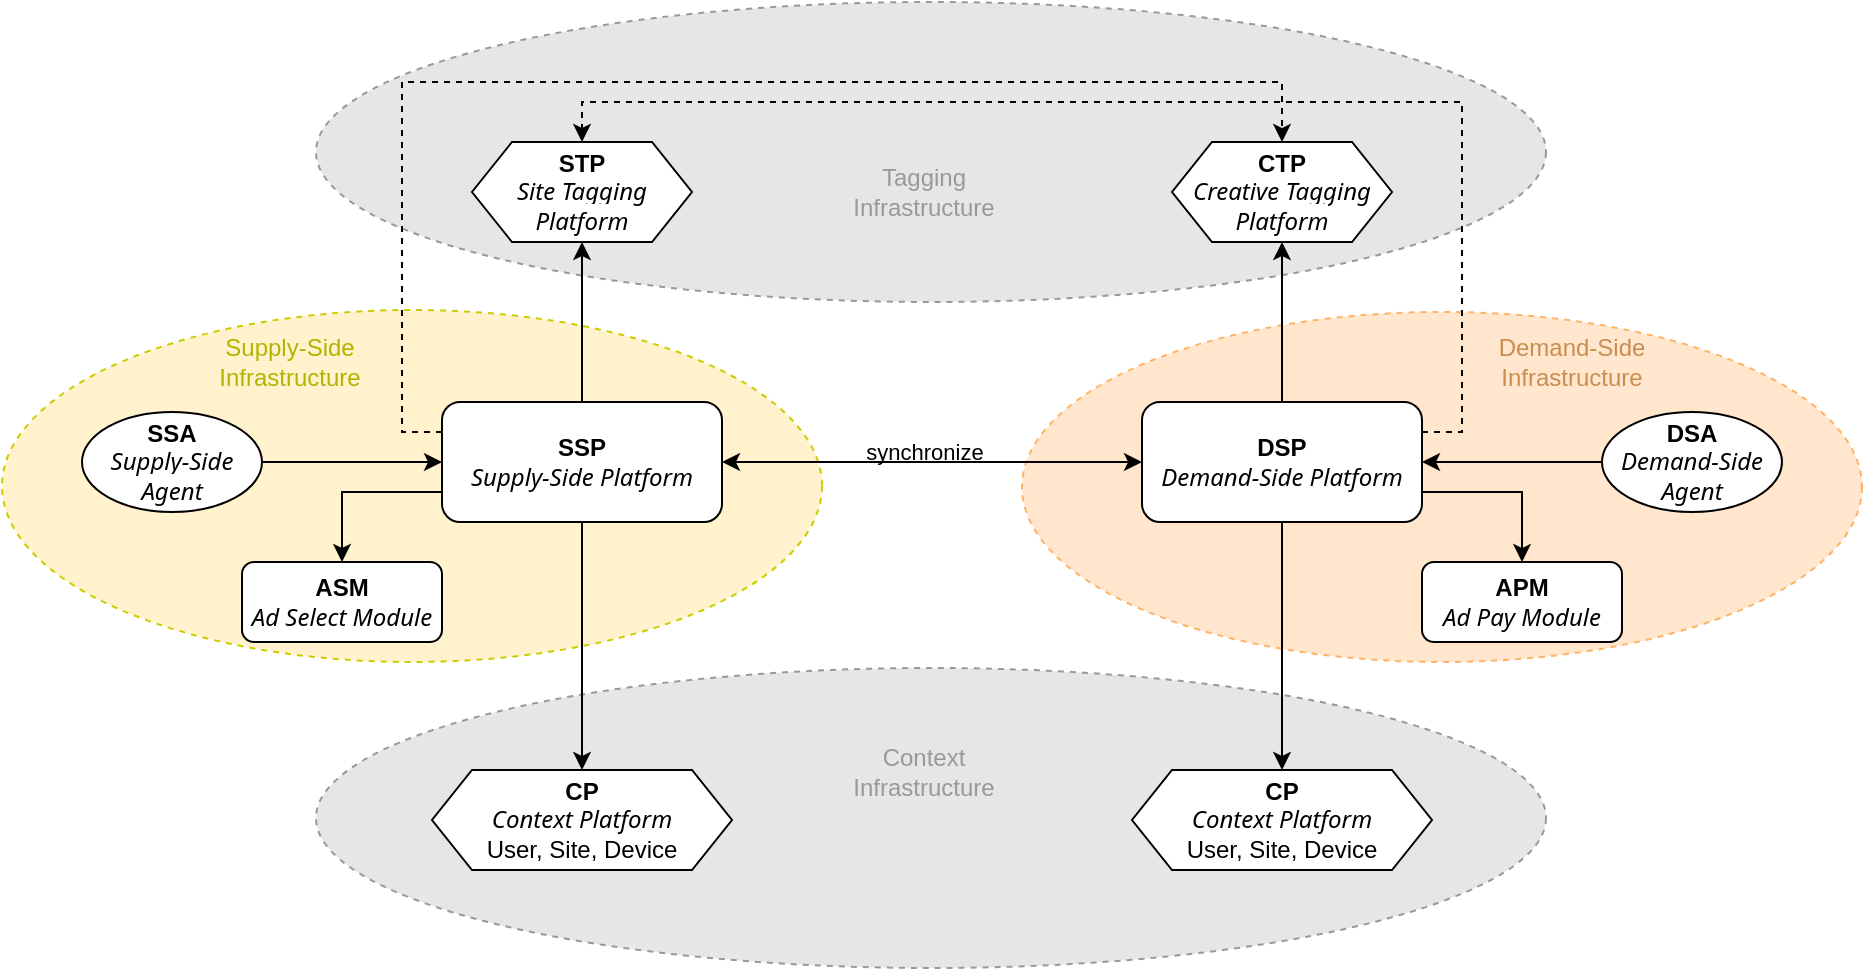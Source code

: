 <mxfile version="20.8.10" type="device"><diagram id="jn7hWb-1jvPDCO8oH757" name="Page-1"><mxGraphModel dx="989" dy="665" grid="1" gridSize="10" guides="1" tooltips="1" connect="1" arrows="1" fold="1" page="1" pageScale="1" pageWidth="1169" pageHeight="827" math="0" shadow="0"><root><mxCell id="0"/><mxCell id="1" parent="0"/><mxCell id="UW8ppSqbyXw56n3Y4dqZ-31" value="" style="ellipse;whiteSpace=wrap;html=1;fontColor=#333333;fillColor=#E6E6E6;strokeColor=#999999;dashed=1;" parent="1" vertex="1"><mxGeometry x="267" y="453" width="615" height="150" as="geometry"/></mxCell><mxCell id="UW8ppSqbyXw56n3Y4dqZ-30" value="" style="ellipse;whiteSpace=wrap;html=1;fontColor=#333333;fillColor=#E6E6E6;strokeColor=#999999;dashed=1;" parent="1" vertex="1"><mxGeometry x="267" y="120" width="615" height="150" as="geometry"/></mxCell><mxCell id="UW8ppSqbyXw56n3Y4dqZ-29" value="" style="ellipse;whiteSpace=wrap;html=1;fillColor=#ffe6cc;strokeColor=#FFB366;dashed=1;" parent="1" vertex="1"><mxGeometry x="620" y="275" width="420" height="175" as="geometry"/></mxCell><mxCell id="UW8ppSqbyXw56n3Y4dqZ-28" value="" style="ellipse;whiteSpace=wrap;html=1;fillColor=#fff2cc;strokeColor=#CCCC00;dashed=1;" parent="1" vertex="1"><mxGeometry x="110" y="274" width="410" height="176" as="geometry"/></mxCell><mxCell id="UW8ppSqbyXw56n3Y4dqZ-15" style="edgeStyle=orthogonalEdgeStyle;rounded=0;orthogonalLoop=1;jettySize=auto;html=1;entryX=0.5;entryY=1;entryDx=0;entryDy=0;" parent="1" source="UW8ppSqbyXw56n3Y4dqZ-1" target="UW8ppSqbyXw56n3Y4dqZ-4" edge="1"><mxGeometry relative="1" as="geometry"/></mxCell><mxCell id="UW8ppSqbyXw56n3Y4dqZ-18" style="edgeStyle=orthogonalEdgeStyle;rounded=0;orthogonalLoop=1;jettySize=auto;html=1;entryX=1;entryY=0.5;entryDx=0;entryDy=0;startArrow=classic;startFill=1;endArrow=none;endFill=0;" parent="1" source="UW8ppSqbyXw56n3Y4dqZ-1" target="UW8ppSqbyXw56n3Y4dqZ-6" edge="1"><mxGeometry relative="1" as="geometry"/></mxCell><mxCell id="UW8ppSqbyXw56n3Y4dqZ-22" style="edgeStyle=orthogonalEdgeStyle;rounded=0;orthogonalLoop=1;jettySize=auto;html=1;exitX=0;exitY=0.25;exitDx=0;exitDy=0;entryX=0.5;entryY=0;entryDx=0;entryDy=0;dashed=1;labelBackgroundColor=none;" parent="1" source="UW8ppSqbyXw56n3Y4dqZ-1" target="UW8ppSqbyXw56n3Y4dqZ-3" edge="1"><mxGeometry relative="1" as="geometry"><Array as="points"><mxPoint x="310" y="335"/><mxPoint x="310" y="160"/><mxPoint x="750" y="160"/></Array></mxGeometry></mxCell><mxCell id="njfDH5lzjeAfx0mGwy8I-3" style="edgeStyle=orthogonalEdgeStyle;rounded=0;orthogonalLoop=1;jettySize=auto;html=1;entryX=0.5;entryY=0;entryDx=0;entryDy=0;exitX=0;exitY=0.75;exitDx=0;exitDy=0;" parent="1" source="UW8ppSqbyXw56n3Y4dqZ-1" target="UW8ppSqbyXw56n3Y4dqZ-26" edge="1"><mxGeometry relative="1" as="geometry"><Array as="points"><mxPoint x="280" y="365"/></Array></mxGeometry></mxCell><mxCell id="njfDH5lzjeAfx0mGwy8I-16" style="edgeStyle=orthogonalEdgeStyle;rounded=0;orthogonalLoop=1;jettySize=auto;html=1;" parent="1" source="UW8ppSqbyXw56n3Y4dqZ-1" target="7m5zYhke_c38A_Lj1ryV-2" edge="1"><mxGeometry relative="1" as="geometry"><mxPoint x="400" y="490" as="targetPoint"/></mxGeometry></mxCell><mxCell id="UW8ppSqbyXw56n3Y4dqZ-1" value="&lt;b&gt;SSP&lt;/b&gt;&lt;br&gt;&lt;em style=&quot;font-family: &amp;quot;HCo Gotham&amp;quot;, system-ui, -apple-system, &amp;quot;Segoe UI&amp;quot;, Roboto, &amp;quot;Helvetica Neue&amp;quot;, Arial, &amp;quot;Noto Sans&amp;quot;, &amp;quot;Liberation Sans&amp;quot;, sans-serif, &amp;quot;Apple Color Emoji&amp;quot;, &amp;quot;Segoe UI Emoji&amp;quot;, &amp;quot;Segoe UI Symbol&amp;quot;, &amp;quot;Noto Color Emoji&amp;quot;; text-align: start; background-color: rgb(255, 255, 255);&quot;&gt;&lt;font style=&quot;font-size: 12px;&quot;&gt;Supply-Side Platform&lt;/font&gt;&lt;/em&gt;" style="rounded=1;whiteSpace=wrap;html=1;" parent="1" vertex="1"><mxGeometry x="330" y="320" width="140" height="60" as="geometry"/></mxCell><mxCell id="UW8ppSqbyXw56n3Y4dqZ-12" value="synchronize" style="edgeStyle=orthogonalEdgeStyle;rounded=0;orthogonalLoop=1;jettySize=auto;html=1;exitX=0;exitY=0.5;exitDx=0;exitDy=0;entryX=1;entryY=0.5;entryDx=0;entryDy=0;labelBackgroundColor=none;startArrow=classic;startFill=1;" parent="1" source="UW8ppSqbyXw56n3Y4dqZ-2" target="UW8ppSqbyXw56n3Y4dqZ-1" edge="1"><mxGeometry x="0.043" y="-5" relative="1" as="geometry"><mxPoint as="offset"/></mxGeometry></mxCell><mxCell id="UW8ppSqbyXw56n3Y4dqZ-14" style="edgeStyle=orthogonalEdgeStyle;rounded=0;orthogonalLoop=1;jettySize=auto;html=1;entryX=0.5;entryY=1;entryDx=0;entryDy=0;" parent="1" source="UW8ppSqbyXw56n3Y4dqZ-2" target="UW8ppSqbyXw56n3Y4dqZ-3" edge="1"><mxGeometry relative="1" as="geometry"/></mxCell><mxCell id="UW8ppSqbyXw56n3Y4dqZ-21" style="edgeStyle=orthogonalEdgeStyle;rounded=0;orthogonalLoop=1;jettySize=auto;html=1;exitX=1;exitY=0.25;exitDx=0;exitDy=0;entryX=0.5;entryY=0;entryDx=0;entryDy=0;dashed=1;labelBackgroundColor=none;" parent="1" source="UW8ppSqbyXw56n3Y4dqZ-2" target="UW8ppSqbyXw56n3Y4dqZ-4" edge="1"><mxGeometry relative="1" as="geometry"/></mxCell><mxCell id="njfDH5lzjeAfx0mGwy8I-4" style="edgeStyle=orthogonalEdgeStyle;rounded=0;orthogonalLoop=1;jettySize=auto;html=1;exitX=1;exitY=0.75;exitDx=0;exitDy=0;" parent="1" source="UW8ppSqbyXw56n3Y4dqZ-2" target="UW8ppSqbyXw56n3Y4dqZ-27" edge="1"><mxGeometry relative="1" as="geometry"/></mxCell><mxCell id="njfDH5lzjeAfx0mGwy8I-10" style="edgeStyle=orthogonalEdgeStyle;rounded=0;orthogonalLoop=1;jettySize=auto;html=1;" parent="1" source="UW8ppSqbyXw56n3Y4dqZ-2" target="7m5zYhke_c38A_Lj1ryV-3" edge="1"><mxGeometry relative="1" as="geometry"><mxPoint x="750.0" y="490" as="targetPoint"/></mxGeometry></mxCell><mxCell id="UW8ppSqbyXw56n3Y4dqZ-2" value="&lt;b&gt;DSP&lt;/b&gt;&lt;br&gt;&lt;em style=&quot;border-color: var(--border-color); font-family: &amp;quot;HCo Gotham&amp;quot;, system-ui, -apple-system, &amp;quot;Segoe UI&amp;quot;, Roboto, &amp;quot;Helvetica Neue&amp;quot;, Arial, &amp;quot;Noto Sans&amp;quot;, &amp;quot;Liberation Sans&amp;quot;, sans-serif, &amp;quot;Apple Color Emoji&amp;quot;, &amp;quot;Segoe UI Emoji&amp;quot;, &amp;quot;Segoe UI Symbol&amp;quot;, &amp;quot;Noto Color Emoji&amp;quot;; text-align: start; background-color: rgb(255, 255, 255);&quot;&gt;&lt;font style=&quot;border-color: var(--border-color);&quot;&gt;Demand-Side Platform&lt;/font&gt;&lt;/em&gt;" style="rounded=1;whiteSpace=wrap;html=1;" parent="1" vertex="1"><mxGeometry x="680" y="320" width="140" height="60" as="geometry"/></mxCell><mxCell id="UW8ppSqbyXw56n3Y4dqZ-3" value="&lt;b&gt;CTP&lt;br&gt;&lt;/b&gt;&lt;em style=&quot;font-family: &amp;quot;HCo Gotham&amp;quot;, system-ui, -apple-system, &amp;quot;Segoe UI&amp;quot;, Roboto, &amp;quot;Helvetica Neue&amp;quot;, Arial, &amp;quot;Noto Sans&amp;quot;, &amp;quot;Liberation Sans&amp;quot;, sans-serif, &amp;quot;Apple Color Emoji&amp;quot;, &amp;quot;Segoe UI Emoji&amp;quot;, &amp;quot;Segoe UI Symbol&amp;quot;, &amp;quot;Noto Color Emoji&amp;quot;; text-align: start; background-color: rgb(255, 255, 255);&quot;&gt;&lt;font style=&quot;font-size: 12px;&quot;&gt;Creative Tagging Platform&lt;/font&gt;&lt;/em&gt;&lt;b&gt;&lt;br&gt;&lt;/b&gt;" style="shape=hexagon;perimeter=hexagonPerimeter2;whiteSpace=wrap;html=1;fixedSize=1;" parent="1" vertex="1"><mxGeometry x="695" y="190" width="110" height="50" as="geometry"/></mxCell><mxCell id="UW8ppSqbyXw56n3Y4dqZ-4" value="&lt;b&gt;STP&lt;/b&gt;&lt;br&gt;&lt;em style=&quot;font-family: &amp;quot;HCo Gotham&amp;quot;, system-ui, -apple-system, &amp;quot;Segoe UI&amp;quot;, Roboto, &amp;quot;Helvetica Neue&amp;quot;, Arial, &amp;quot;Noto Sans&amp;quot;, &amp;quot;Liberation Sans&amp;quot;, sans-serif, &amp;quot;Apple Color Emoji&amp;quot;, &amp;quot;Segoe UI Emoji&amp;quot;, &amp;quot;Segoe UI Symbol&amp;quot;, &amp;quot;Noto Color Emoji&amp;quot;; text-align: start; background-color: rgb(255, 255, 255);&quot;&gt;&lt;font style=&quot;font-size: 12px;&quot;&gt;Site Tagging Platform&lt;/font&gt;&lt;/em&gt;" style="shape=hexagon;perimeter=hexagonPerimeter2;whiteSpace=wrap;html=1;fixedSize=1;" parent="1" vertex="1"><mxGeometry x="345" y="190" width="110" height="50" as="geometry"/></mxCell><mxCell id="UW8ppSqbyXw56n3Y4dqZ-17" style="edgeStyle=orthogonalEdgeStyle;rounded=0;orthogonalLoop=1;jettySize=auto;html=1;entryX=1;entryY=0.5;entryDx=0;entryDy=0;" parent="1" source="UW8ppSqbyXw56n3Y4dqZ-5" target="UW8ppSqbyXw56n3Y4dqZ-2" edge="1"><mxGeometry relative="1" as="geometry"/></mxCell><mxCell id="UW8ppSqbyXw56n3Y4dqZ-5" value="&lt;b&gt;DSA&lt;/b&gt;&lt;br style=&quot;border-color: var(--border-color);&quot;&gt;&lt;em style=&quot;border-color: var(--border-color); font-family: &amp;quot;HCo Gotham&amp;quot;, system-ui, -apple-system, &amp;quot;Segoe UI&amp;quot;, Roboto, &amp;quot;Helvetica Neue&amp;quot;, Arial, &amp;quot;Noto Sans&amp;quot;, &amp;quot;Liberation Sans&amp;quot;, sans-serif, &amp;quot;Apple Color Emoji&amp;quot;, &amp;quot;Segoe UI Emoji&amp;quot;, &amp;quot;Segoe UI Symbol&amp;quot;, &amp;quot;Noto Color Emoji&amp;quot;; text-align: start; background-color: rgb(255, 255, 255);&quot;&gt;&lt;font style=&quot;border-color: var(--border-color);&quot;&gt;Demand-Side Agent&lt;/font&gt;&lt;/em&gt;" style="ellipse;whiteSpace=wrap;html=1;" parent="1" vertex="1"><mxGeometry x="910" y="325" width="90" height="50" as="geometry"/></mxCell><mxCell id="UW8ppSqbyXw56n3Y4dqZ-6" value="&lt;b&gt;SSA&lt;/b&gt;&lt;br&gt;&lt;em style=&quot;font-family: &amp;quot;HCo Gotham&amp;quot;, system-ui, -apple-system, &amp;quot;Segoe UI&amp;quot;, Roboto, &amp;quot;Helvetica Neue&amp;quot;, Arial, &amp;quot;Noto Sans&amp;quot;, &amp;quot;Liberation Sans&amp;quot;, sans-serif, &amp;quot;Apple Color Emoji&amp;quot;, &amp;quot;Segoe UI Emoji&amp;quot;, &amp;quot;Segoe UI Symbol&amp;quot;, &amp;quot;Noto Color Emoji&amp;quot;; text-align: start; background-color: rgb(255, 255, 255);&quot;&gt;&lt;font style=&quot;font-size: 12px;&quot;&gt;Supply-Side Agent&lt;/font&gt;&lt;/em&gt;" style="ellipse;whiteSpace=wrap;html=1;" parent="1" vertex="1"><mxGeometry x="150" y="325" width="90" height="50" as="geometry"/></mxCell><mxCell id="UW8ppSqbyXw56n3Y4dqZ-26" value="&lt;b style=&quot;border-color: var(--border-color);&quot;&gt;ASM&lt;/b&gt;&lt;br style=&quot;border-color: var(--border-color);&quot;&gt;&lt;em style=&quot;border-color: var(--border-color); font-family: &amp;quot;HCo Gotham&amp;quot;, system-ui, -apple-system, &amp;quot;Segoe UI&amp;quot;, Roboto, &amp;quot;Helvetica Neue&amp;quot;, Arial, &amp;quot;Noto Sans&amp;quot;, &amp;quot;Liberation Sans&amp;quot;, sans-serif, &amp;quot;Apple Color Emoji&amp;quot;, &amp;quot;Segoe UI Emoji&amp;quot;, &amp;quot;Segoe UI Symbol&amp;quot;, &amp;quot;Noto Color Emoji&amp;quot;; text-align: start; background-color: rgb(255, 255, 255);&quot;&gt;&lt;font style=&quot;border-color: var(--border-color);&quot;&gt;Ad Select Module&lt;/font&gt;&lt;/em&gt;" style="rounded=1;whiteSpace=wrap;html=1;" parent="1" vertex="1"><mxGeometry x="230" y="400" width="100" height="40" as="geometry"/></mxCell><mxCell id="UW8ppSqbyXw56n3Y4dqZ-27" value="&lt;b style=&quot;border-color: var(--border-color);&quot;&gt;APM&lt;/b&gt;&lt;br style=&quot;border-color: var(--border-color);&quot;&gt;&lt;em style=&quot;border-color: var(--border-color); font-family: &amp;quot;HCo Gotham&amp;quot;, system-ui, -apple-system, &amp;quot;Segoe UI&amp;quot;, Roboto, &amp;quot;Helvetica Neue&amp;quot;, Arial, &amp;quot;Noto Sans&amp;quot;, &amp;quot;Liberation Sans&amp;quot;, sans-serif, &amp;quot;Apple Color Emoji&amp;quot;, &amp;quot;Segoe UI Emoji&amp;quot;, &amp;quot;Segoe UI Symbol&amp;quot;, &amp;quot;Noto Color Emoji&amp;quot;; text-align: start; background-color: rgb(255, 255, 255);&quot;&gt;&lt;font style=&quot;border-color: var(--border-color);&quot;&gt;Ad Pay Module&lt;/font&gt;&lt;/em&gt;" style="rounded=1;whiteSpace=wrap;html=1;" parent="1" vertex="1"><mxGeometry x="820" y="400" width="100" height="40" as="geometry"/></mxCell><mxCell id="UW8ppSqbyXw56n3Y4dqZ-32" value="Context Infrastructure" style="text;html=1;strokeColor=none;fillColor=none;align=center;verticalAlign=middle;whiteSpace=wrap;rounded=0;dashed=1;fontColor=#999999;" parent="1" vertex="1"><mxGeometry x="551" y="495" width="40" height="20" as="geometry"/></mxCell><mxCell id="UW8ppSqbyXw56n3Y4dqZ-33" value="Tagging Infrastructure" style="text;html=1;strokeColor=none;fillColor=none;align=center;verticalAlign=middle;whiteSpace=wrap;rounded=0;dashed=1;fontColor=#999999;" parent="1" vertex="1"><mxGeometry x="551" y="205" width="40" height="20" as="geometry"/></mxCell><mxCell id="UW8ppSqbyXw56n3Y4dqZ-34" value="Demand-Side Infrastructure" style="text;html=1;strokeColor=none;fillColor=none;align=center;verticalAlign=middle;whiteSpace=wrap;rounded=0;dashed=1;fontColor=#C98D51;" parent="1" vertex="1"><mxGeometry x="855" y="290" width="80" height="20" as="geometry"/></mxCell><mxCell id="UW8ppSqbyXw56n3Y4dqZ-36" value="Supply-Side Infrastructure" style="text;html=1;strokeColor=none;fillColor=none;align=center;verticalAlign=middle;whiteSpace=wrap;rounded=0;dashed=1;fontColor=#B3B300;" parent="1" vertex="1"><mxGeometry x="209" y="290" width="90" height="20" as="geometry"/></mxCell><mxCell id="7m5zYhke_c38A_Lj1ryV-2" value="&lt;font style=&quot;font-size: 12px;&quot;&gt;&lt;b&gt;CP&lt;br&gt;&lt;/b&gt;&lt;em style=&quot;font-family: &amp;quot;HCo Gotham&amp;quot;, system-ui, -apple-system, &amp;quot;Segoe UI&amp;quot;, Roboto, &amp;quot;Helvetica Neue&amp;quot;, Arial, &amp;quot;Noto Sans&amp;quot;, &amp;quot;Liberation Sans&amp;quot;, sans-serif, &amp;quot;Apple Color Emoji&amp;quot;, &amp;quot;Segoe UI Emoji&amp;quot;, &amp;quot;Segoe UI Symbol&amp;quot;, &amp;quot;Noto Color Emoji&amp;quot;; text-align: start; background-color: rgb(255, 255, 255);&quot;&gt;Context Platform&lt;br&gt;&lt;/em&gt;&lt;/font&gt;User, Site, Device" style="shape=hexagon;perimeter=hexagonPerimeter2;whiteSpace=wrap;html=1;fixedSize=1;" vertex="1" parent="1"><mxGeometry x="325" y="504" width="150" height="50" as="geometry"/></mxCell><mxCell id="7m5zYhke_c38A_Lj1ryV-3" value="&lt;font style=&quot;font-size: 12px;&quot;&gt;&lt;b&gt;CP&lt;br&gt;&lt;/b&gt;&lt;em style=&quot;font-family: &amp;quot;HCo Gotham&amp;quot;, system-ui, -apple-system, &amp;quot;Segoe UI&amp;quot;, Roboto, &amp;quot;Helvetica Neue&amp;quot;, Arial, &amp;quot;Noto Sans&amp;quot;, &amp;quot;Liberation Sans&amp;quot;, sans-serif, &amp;quot;Apple Color Emoji&amp;quot;, &amp;quot;Segoe UI Emoji&amp;quot;, &amp;quot;Segoe UI Symbol&amp;quot;, &amp;quot;Noto Color Emoji&amp;quot;; text-align: start; background-color: rgb(255, 255, 255);&quot;&gt;Context Platform&lt;br&gt;&lt;/em&gt;&lt;/font&gt;User, Site, Device" style="shape=hexagon;perimeter=hexagonPerimeter2;whiteSpace=wrap;html=1;fixedSize=1;" vertex="1" parent="1"><mxGeometry x="675" y="504" width="150" height="50" as="geometry"/></mxCell></root></mxGraphModel></diagram></mxfile>